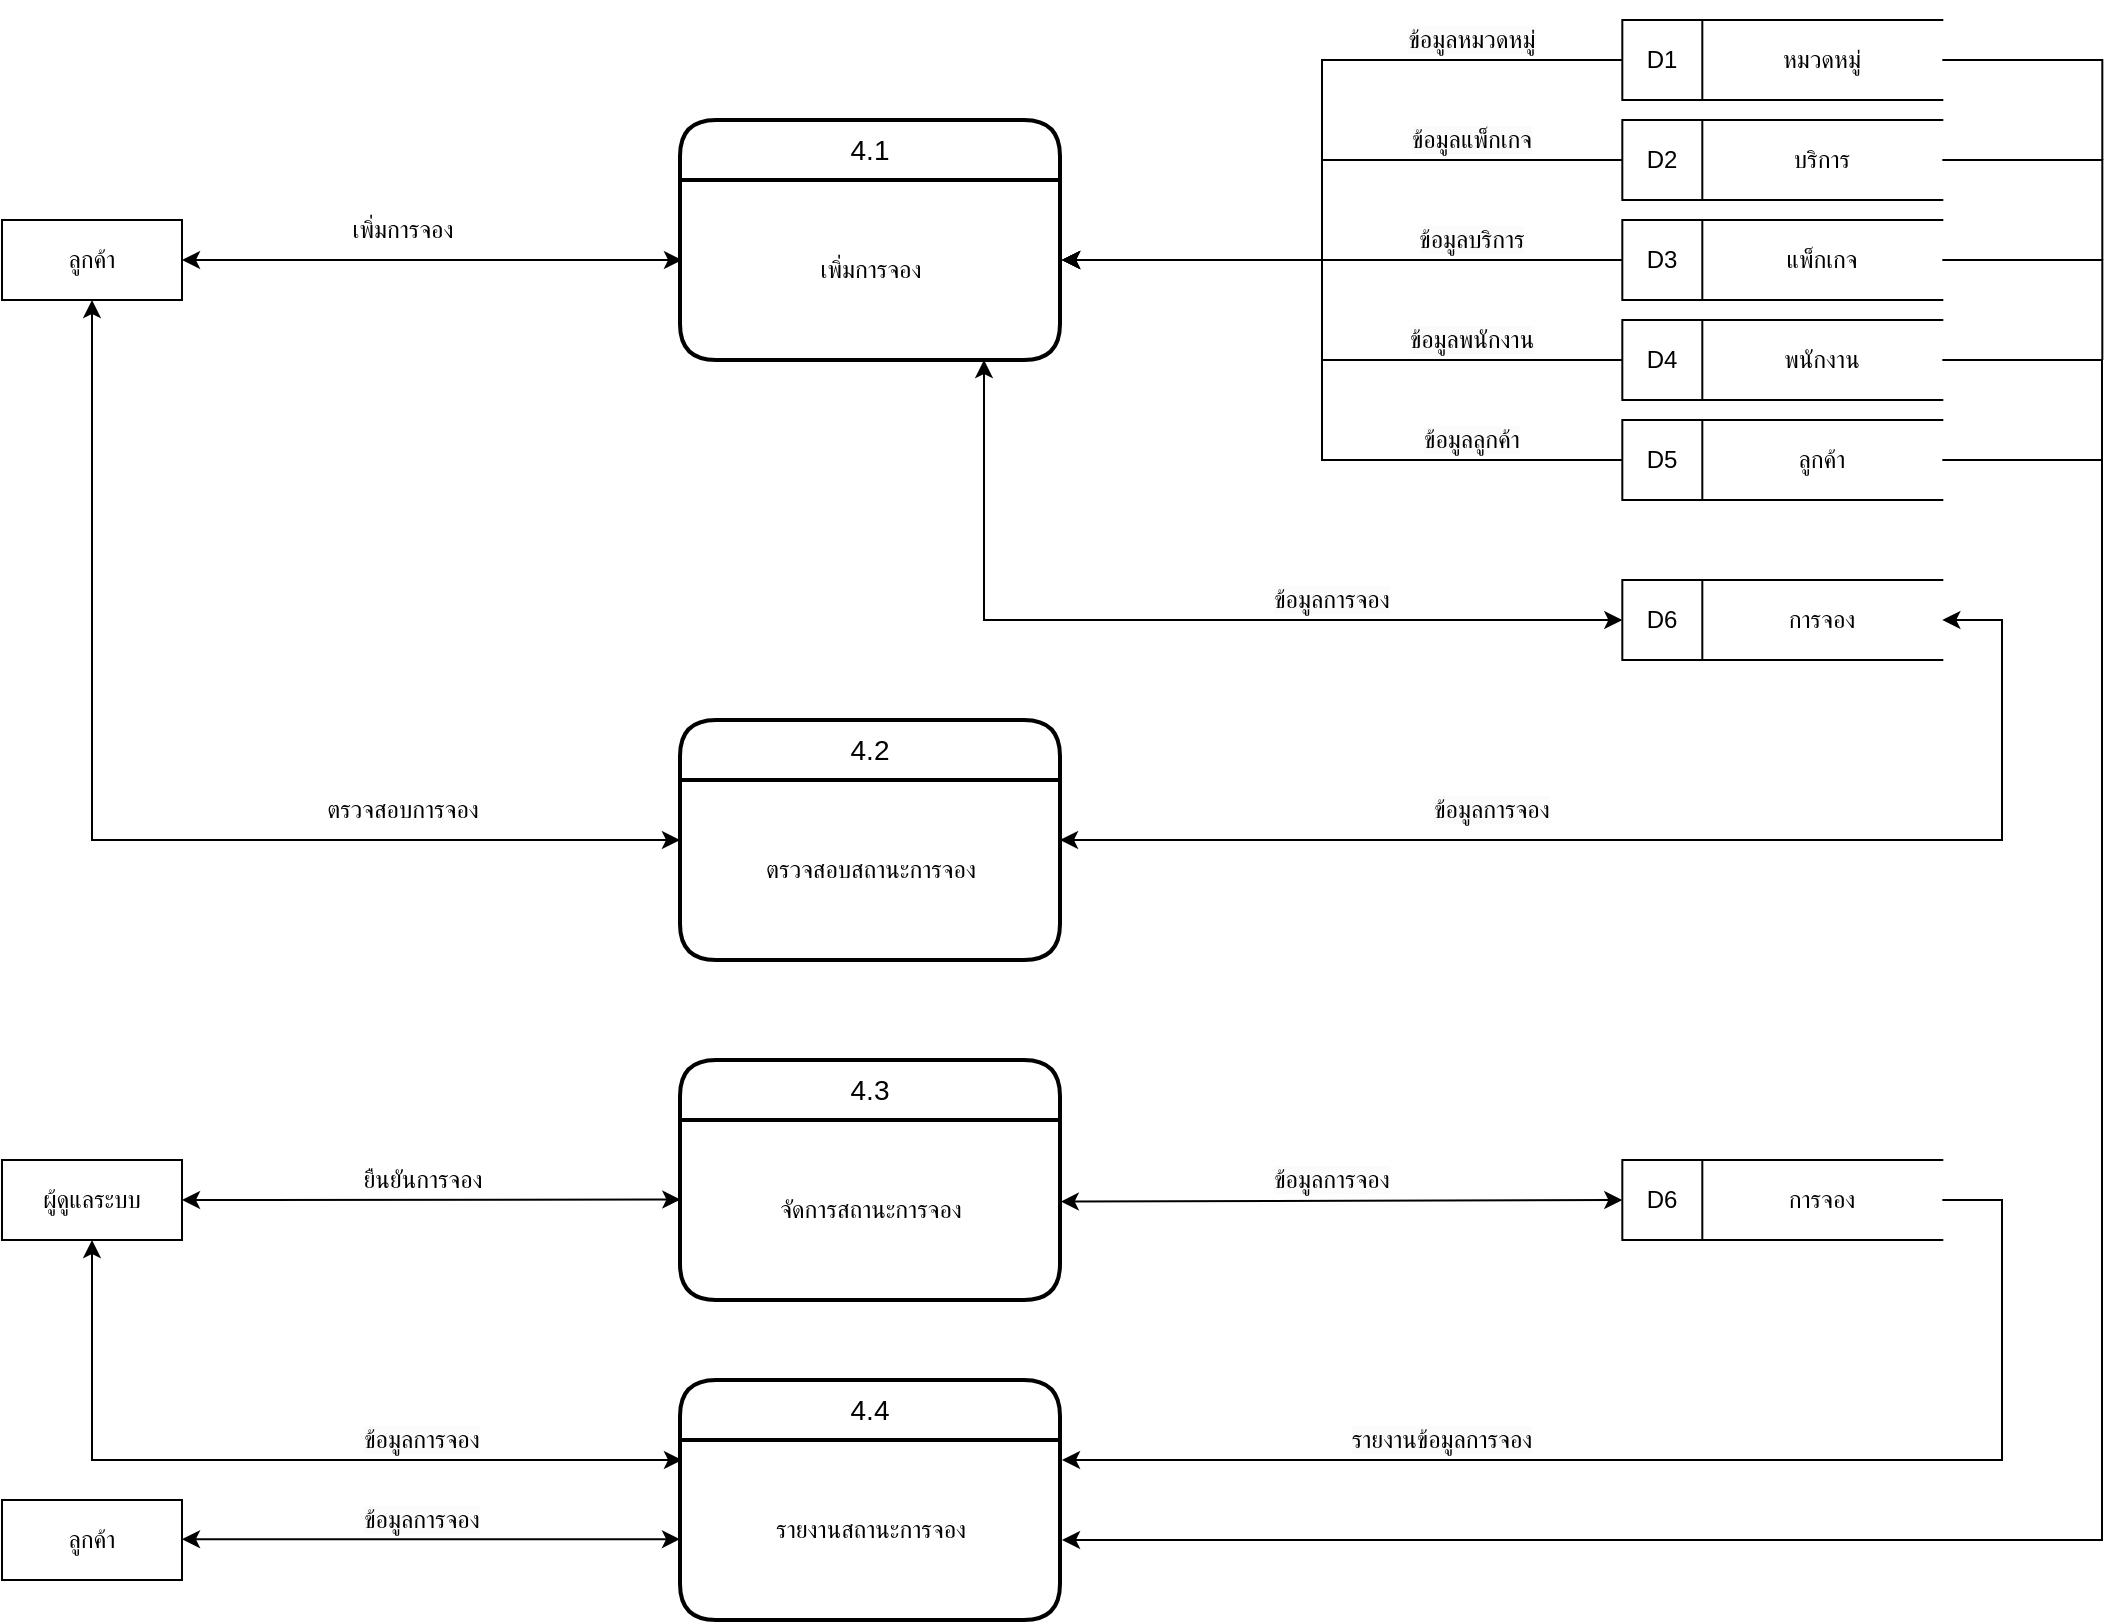 <mxfile version="26.0.9">
  <diagram name="Page-1" id="B7Mi7TAeXYOWGqywBbTI">
    <mxGraphModel dx="2736" dy="1013" grid="1" gridSize="10" guides="1" tooltips="1" connect="1" arrows="1" fold="1" page="1" pageScale="1" pageWidth="827" pageHeight="1169" math="0" shadow="0">
      <root>
        <mxCell id="0" />
        <mxCell id="1" parent="0" />
        <mxCell id="opE6E6PZhBfmHnPTdG0A-1" value="ลูกค้า" style="rounded=0;whiteSpace=wrap;html=1;" vertex="1" parent="1">
          <mxGeometry x="-20" y="370" width="90" height="40" as="geometry" />
        </mxCell>
        <mxCell id="opE6E6PZhBfmHnPTdG0A-2" value="4.1" style="swimlane;childLayout=stackLayout;horizontal=1;startSize=30;horizontalStack=0;rounded=1;fontSize=14;fontStyle=0;strokeWidth=2;resizeParent=0;resizeLast=1;shadow=0;dashed=0;align=center;arcSize=20;whiteSpace=wrap;html=1;swimlaneLine=1;glass=0;" vertex="1" parent="1">
          <mxGeometry x="319" y="320" width="190" height="120" as="geometry" />
        </mxCell>
        <mxCell id="opE6E6PZhBfmHnPTdG0A-3" value="เพิ่มการจอง" style="text;html=1;align=center;verticalAlign=middle;resizable=0;points=[];autosize=1;strokeColor=none;fillColor=none;" vertex="1" parent="opE6E6PZhBfmHnPTdG0A-2">
          <mxGeometry y="30" width="190" height="90" as="geometry" />
        </mxCell>
        <mxCell id="opE6E6PZhBfmHnPTdG0A-4" value="4.3" style="swimlane;childLayout=stackLayout;horizontal=1;startSize=30;horizontalStack=0;rounded=1;fontSize=14;fontStyle=0;strokeWidth=2;resizeParent=0;resizeLast=1;shadow=0;dashed=0;align=center;arcSize=20;whiteSpace=wrap;html=1;swimlaneLine=1;glass=0;" vertex="1" parent="1">
          <mxGeometry x="319" y="790" width="190" height="120" as="geometry" />
        </mxCell>
        <mxCell id="opE6E6PZhBfmHnPTdG0A-5" value="จัดการสถานะการจอง" style="text;html=1;align=center;verticalAlign=middle;resizable=0;points=[];autosize=1;strokeColor=none;fillColor=none;" vertex="1" parent="opE6E6PZhBfmHnPTdG0A-4">
          <mxGeometry y="30" width="190" height="90" as="geometry" />
        </mxCell>
        <mxCell id="opE6E6PZhBfmHnPTdG0A-6" value="4.2" style="swimlane;childLayout=stackLayout;horizontal=1;startSize=30;horizontalStack=0;rounded=1;fontSize=14;fontStyle=0;strokeWidth=2;resizeParent=0;resizeLast=1;shadow=0;dashed=0;align=center;arcSize=20;whiteSpace=wrap;html=1;swimlaneLine=1;glass=0;" vertex="1" parent="1">
          <mxGeometry x="319" y="620" width="190" height="120" as="geometry" />
        </mxCell>
        <mxCell id="opE6E6PZhBfmHnPTdG0A-7" value="ตรวจสอบสถานะการจอง" style="text;html=1;align=center;verticalAlign=middle;resizable=0;points=[];autosize=1;strokeColor=none;fillColor=none;" vertex="1" parent="opE6E6PZhBfmHnPTdG0A-6">
          <mxGeometry y="30" width="190" height="90" as="geometry" />
        </mxCell>
        <mxCell id="opE6E6PZhBfmHnPTdG0A-8" value="หมวดหมู่" style="shape=partialRectangle;whiteSpace=wrap;html=1;left=0;right=0;fillColor=none;" vertex="1" parent="1">
          <mxGeometry x="830.16" y="270" width="120" height="40" as="geometry" />
        </mxCell>
        <mxCell id="opE6E6PZhBfmHnPTdG0A-9" value="D1" style="rounded=0;whiteSpace=wrap;html=1;" vertex="1" parent="1">
          <mxGeometry x="790.16" y="270" width="40" height="40" as="geometry" />
        </mxCell>
        <mxCell id="opE6E6PZhBfmHnPTdG0A-10" value="บริการ" style="shape=partialRectangle;whiteSpace=wrap;html=1;left=0;right=0;fillColor=none;" vertex="1" parent="1">
          <mxGeometry x="830.16" y="320" width="120" height="40" as="geometry" />
        </mxCell>
        <mxCell id="opE6E6PZhBfmHnPTdG0A-11" value="D2" style="rounded=0;whiteSpace=wrap;html=1;" vertex="1" parent="1">
          <mxGeometry x="790.16" y="320" width="40" height="40" as="geometry" />
        </mxCell>
        <mxCell id="opE6E6PZhBfmHnPTdG0A-12" value="แพ็กเกจ" style="shape=partialRectangle;whiteSpace=wrap;html=1;left=0;right=0;fillColor=none;" vertex="1" parent="1">
          <mxGeometry x="830.16" y="370" width="120" height="40" as="geometry" />
        </mxCell>
        <mxCell id="opE6E6PZhBfmHnPTdG0A-13" value="D3" style="rounded=0;whiteSpace=wrap;html=1;" vertex="1" parent="1">
          <mxGeometry x="790.16" y="370" width="40" height="40" as="geometry" />
        </mxCell>
        <mxCell id="opE6E6PZhBfmHnPTdG0A-14" value="พนักงาน" style="shape=partialRectangle;whiteSpace=wrap;html=1;left=0;right=0;fillColor=none;" vertex="1" parent="1">
          <mxGeometry x="830.16" y="420" width="120" height="40" as="geometry" />
        </mxCell>
        <mxCell id="opE6E6PZhBfmHnPTdG0A-15" value="D4" style="rounded=0;whiteSpace=wrap;html=1;" vertex="1" parent="1">
          <mxGeometry x="790.16" y="420" width="40" height="40" as="geometry" />
        </mxCell>
        <mxCell id="opE6E6PZhBfmHnPTdG0A-16" value="การจอง" style="shape=partialRectangle;whiteSpace=wrap;html=1;left=0;right=0;fillColor=none;" vertex="1" parent="1">
          <mxGeometry x="830.16" y="550" width="120" height="40" as="geometry" />
        </mxCell>
        <mxCell id="opE6E6PZhBfmHnPTdG0A-17" value="D6" style="rounded=0;whiteSpace=wrap;html=1;" vertex="1" parent="1">
          <mxGeometry x="790.16" y="550" width="40" height="40" as="geometry" />
        </mxCell>
        <mxCell id="opE6E6PZhBfmHnPTdG0A-18" value="ลูกค้า" style="shape=partialRectangle;whiteSpace=wrap;html=1;left=0;right=0;fillColor=none;" vertex="1" parent="1">
          <mxGeometry x="830.16" y="470" width="120" height="40" as="geometry" />
        </mxCell>
        <mxCell id="opE6E6PZhBfmHnPTdG0A-19" value="D5" style="rounded=0;whiteSpace=wrap;html=1;" vertex="1" parent="1">
          <mxGeometry x="790.16" y="470" width="40" height="40" as="geometry" />
        </mxCell>
        <mxCell id="opE6E6PZhBfmHnPTdG0A-20" value="" style="endArrow=classic;startArrow=classic;html=1;rounded=0;exitX=1;exitY=0.5;exitDx=0;exitDy=0;" edge="1" parent="1" source="opE6E6PZhBfmHnPTdG0A-1">
          <mxGeometry width="50" height="50" relative="1" as="geometry">
            <mxPoint x="520" y="440" as="sourcePoint" />
            <mxPoint x="320" y="390" as="targetPoint" />
          </mxGeometry>
        </mxCell>
        <mxCell id="opE6E6PZhBfmHnPTdG0A-21" value="เพิ่มการจอง" style="text;html=1;align=center;verticalAlign=middle;resizable=0;points=[];autosize=1;strokeColor=none;fillColor=none;" vertex="1" parent="1">
          <mxGeometry x="140" y="360" width="80" height="30" as="geometry" />
        </mxCell>
        <mxCell id="opE6E6PZhBfmHnPTdG0A-27" value="" style="endArrow=classic;startArrow=classic;html=1;rounded=0;entryX=0;entryY=0.5;entryDx=0;entryDy=0;" edge="1" parent="1" target="opE6E6PZhBfmHnPTdG0A-17">
          <mxGeometry width="50" height="50" relative="1" as="geometry">
            <mxPoint x="471" y="440" as="sourcePoint" />
            <mxPoint x="570" y="490" as="targetPoint" />
            <Array as="points">
              <mxPoint x="471" y="570" />
            </Array>
          </mxGeometry>
        </mxCell>
        <mxCell id="opE6E6PZhBfmHnPTdG0A-28" value="&lt;span style=&quot;color: rgb(0, 0, 0); font-family: Helvetica; font-size: 12px; font-style: normal; font-variant-ligatures: normal; font-variant-caps: normal; font-weight: 400; letter-spacing: normal; orphans: 2; text-indent: 0px; text-transform: none; widows: 2; word-spacing: 0px; -webkit-text-stroke-width: 0px; white-space: normal; background-color: rgb(251, 251, 251); text-decoration-thickness: initial; text-decoration-style: initial; text-decoration-color: initial; float: none; display: inline !important;&quot;&gt;ข้อมูลบริการ&lt;/span&gt;" style="text;whiteSpace=wrap;html=1;verticalAlign=middle;align=center;" vertex="1" parent="1">
          <mxGeometry x="670" y="360" width="90" height="40" as="geometry" />
        </mxCell>
        <mxCell id="opE6E6PZhBfmHnPTdG0A-29" value="&lt;span style=&quot;color: rgb(0, 0, 0); font-family: Helvetica; font-size: 12px; font-style: normal; font-variant-ligatures: normal; font-variant-caps: normal; font-weight: 400; letter-spacing: normal; orphans: 2; text-indent: 0px; text-transform: none; widows: 2; word-spacing: 0px; -webkit-text-stroke-width: 0px; white-space: normal; background-color: rgb(251, 251, 251); text-decoration-thickness: initial; text-decoration-style: initial; text-decoration-color: initial; float: none; display: inline !important;&quot;&gt;ข้อมูลแพ็กเกจ&lt;/span&gt;" style="text;whiteSpace=wrap;html=1;verticalAlign=middle;align=center;" vertex="1" parent="1">
          <mxGeometry x="670" y="310" width="90" height="40" as="geometry" />
        </mxCell>
        <mxCell id="opE6E6PZhBfmHnPTdG0A-30" value="&lt;span style=&quot;color: rgb(0, 0, 0); font-family: Helvetica; font-size: 12px; font-style: normal; font-variant-ligatures: normal; font-variant-caps: normal; font-weight: 400; letter-spacing: normal; orphans: 2; text-indent: 0px; text-transform: none; widows: 2; word-spacing: 0px; -webkit-text-stroke-width: 0px; white-space: normal; background-color: rgb(251, 251, 251); text-decoration-thickness: initial; text-decoration-style: initial; text-decoration-color: initial; float: none; display: inline !important;&quot;&gt;ข้อมูลหมวดหมู่&lt;/span&gt;" style="text;whiteSpace=wrap;html=1;verticalAlign=middle;align=center;" vertex="1" parent="1">
          <mxGeometry x="670" y="260" width="90" height="40" as="geometry" />
        </mxCell>
        <mxCell id="opE6E6PZhBfmHnPTdG0A-31" value="&lt;span style=&quot;color: rgb(0, 0, 0); font-family: Helvetica; font-size: 12px; font-style: normal; font-variant-ligatures: normal; font-variant-caps: normal; font-weight: 400; letter-spacing: normal; orphans: 2; text-indent: 0px; text-transform: none; widows: 2; word-spacing: 0px; -webkit-text-stroke-width: 0px; white-space: normal; background-color: rgb(251, 251, 251); text-decoration-thickness: initial; text-decoration-style: initial; text-decoration-color: initial; float: none; display: inline !important;&quot;&gt;ข้อมูลลูกค้า&lt;/span&gt;" style="text;whiteSpace=wrap;html=1;verticalAlign=middle;align=center;" vertex="1" parent="1">
          <mxGeometry x="670" y="460" width="90" height="40" as="geometry" />
        </mxCell>
        <mxCell id="opE6E6PZhBfmHnPTdG0A-32" value="&lt;span style=&quot;color: rgb(0, 0, 0); font-family: Helvetica; font-size: 12px; font-style: normal; font-variant-ligatures: normal; font-variant-caps: normal; font-weight: 400; letter-spacing: normal; orphans: 2; text-indent: 0px; text-transform: none; widows: 2; word-spacing: 0px; -webkit-text-stroke-width: 0px; white-space: normal; background-color: rgb(251, 251, 251); text-decoration-thickness: initial; text-decoration-style: initial; text-decoration-color: initial; float: none; display: inline !important;&quot;&gt;ข้อมูลการจอง&lt;/span&gt;" style="text;whiteSpace=wrap;html=1;verticalAlign=middle;align=center;" vertex="1" parent="1">
          <mxGeometry x="600" y="540" width="90" height="40" as="geometry" />
        </mxCell>
        <mxCell id="opE6E6PZhBfmHnPTdG0A-33" value="&lt;span style=&quot;color: rgb(0, 0, 0); font-family: Helvetica; font-size: 12px; font-style: normal; font-variant-ligatures: normal; font-variant-caps: normal; font-weight: 400; letter-spacing: normal; orphans: 2; text-indent: 0px; text-transform: none; widows: 2; word-spacing: 0px; -webkit-text-stroke-width: 0px; white-space: normal; background-color: rgb(251, 251, 251); text-decoration-thickness: initial; text-decoration-style: initial; text-decoration-color: initial; float: none; display: inline !important;&quot;&gt;ข้อมูลพนักงาน&lt;/span&gt;" style="text;whiteSpace=wrap;html=1;verticalAlign=middle;align=center;" vertex="1" parent="1">
          <mxGeometry x="670" y="410" width="90" height="40" as="geometry" />
        </mxCell>
        <mxCell id="opE6E6PZhBfmHnPTdG0A-34" value="" style="endArrow=classic;startArrow=classic;html=1;rounded=0;entryX=0.5;entryY=1;entryDx=0;entryDy=0;exitX=0;exitY=0.5;exitDx=0;exitDy=0;" edge="1" parent="1" source="opE6E6PZhBfmHnPTdG0A-6" target="opE6E6PZhBfmHnPTdG0A-1">
          <mxGeometry width="50" height="50" relative="1" as="geometry">
            <mxPoint x="400" y="600" as="sourcePoint" />
            <mxPoint x="450" y="550" as="targetPoint" />
            <Array as="points">
              <mxPoint x="25" y="680" />
            </Array>
          </mxGeometry>
        </mxCell>
        <mxCell id="opE6E6PZhBfmHnPTdG0A-35" value="ตรวจสอบการจอง" style="text;html=1;align=center;verticalAlign=middle;resizable=0;points=[];autosize=1;strokeColor=none;fillColor=none;" vertex="1" parent="1">
          <mxGeometry x="125" y="650" width="110" height="30" as="geometry" />
        </mxCell>
        <mxCell id="opE6E6PZhBfmHnPTdG0A-36" value="" style="endArrow=classic;startArrow=classic;html=1;rounded=0;entryX=1;entryY=0.5;entryDx=0;entryDy=0;exitX=1;exitY=0.5;exitDx=0;exitDy=0;" edge="1" parent="1" source="opE6E6PZhBfmHnPTdG0A-6" target="opE6E6PZhBfmHnPTdG0A-16">
          <mxGeometry width="50" height="50" relative="1" as="geometry">
            <mxPoint x="520" y="690" as="sourcePoint" />
            <mxPoint x="760" y="590" as="targetPoint" />
            <Array as="points">
              <mxPoint x="980" y="680" />
              <mxPoint x="980" y="570" />
            </Array>
          </mxGeometry>
        </mxCell>
        <mxCell id="opE6E6PZhBfmHnPTdG0A-37" value="&lt;span style=&quot;color: rgb(0, 0, 0); font-family: Helvetica; font-size: 12px; font-style: normal; font-variant-ligatures: normal; font-variant-caps: normal; font-weight: 400; letter-spacing: normal; orphans: 2; text-indent: 0px; text-transform: none; widows: 2; word-spacing: 0px; -webkit-text-stroke-width: 0px; white-space: normal; background-color: rgb(251, 251, 251); text-decoration-thickness: initial; text-decoration-style: initial; text-decoration-color: initial; float: none; display: inline !important;&quot;&gt;ข้อมูลการจอง&lt;/span&gt;" style="text;whiteSpace=wrap;html=1;verticalAlign=middle;align=center;" vertex="1" parent="1">
          <mxGeometry x="680" y="645" width="90" height="40" as="geometry" />
        </mxCell>
        <mxCell id="opE6E6PZhBfmHnPTdG0A-38" value="ผู้ดูแลระบบ" style="rounded=0;whiteSpace=wrap;html=1;" vertex="1" parent="1">
          <mxGeometry x="-20" y="840" width="90" height="40" as="geometry" />
        </mxCell>
        <mxCell id="opE6E6PZhBfmHnPTdG0A-39" value="" style="endArrow=classic;startArrow=classic;html=1;rounded=0;exitX=1;exitY=0.5;exitDx=0;exitDy=0;entryX=0.001;entryY=0.442;entryDx=0;entryDy=0;entryPerimeter=0;" edge="1" parent="1" source="opE6E6PZhBfmHnPTdG0A-38" target="opE6E6PZhBfmHnPTdG0A-5">
          <mxGeometry width="50" height="50" relative="1" as="geometry">
            <mxPoint x="170" y="850" as="sourcePoint" />
            <mxPoint x="310" y="860" as="targetPoint" />
          </mxGeometry>
        </mxCell>
        <mxCell id="opE6E6PZhBfmHnPTdG0A-40" value="ยืนยันการจอง" style="text;html=1;align=center;verticalAlign=middle;resizable=0;points=[];autosize=1;strokeColor=none;fillColor=none;" vertex="1" parent="1">
          <mxGeometry x="145" y="835" width="90" height="30" as="geometry" />
        </mxCell>
        <mxCell id="opE6E6PZhBfmHnPTdG0A-41" value="การจอง" style="shape=partialRectangle;whiteSpace=wrap;html=1;left=0;right=0;fillColor=none;" vertex="1" parent="1">
          <mxGeometry x="830.16" y="840" width="120" height="40" as="geometry" />
        </mxCell>
        <mxCell id="opE6E6PZhBfmHnPTdG0A-42" value="D6" style="rounded=0;whiteSpace=wrap;html=1;" vertex="1" parent="1">
          <mxGeometry x="790.16" y="840" width="40" height="40" as="geometry" />
        </mxCell>
        <mxCell id="opE6E6PZhBfmHnPTdG0A-43" value="" style="endArrow=classic;startArrow=classic;html=1;rounded=0;exitX=1.002;exitY=0.453;exitDx=0;exitDy=0;exitPerimeter=0;entryX=0;entryY=0.5;entryDx=0;entryDy=0;" edge="1" parent="1" source="opE6E6PZhBfmHnPTdG0A-5" target="opE6E6PZhBfmHnPTdG0A-42">
          <mxGeometry width="50" height="50" relative="1" as="geometry">
            <mxPoint x="560" y="790" as="sourcePoint" />
            <mxPoint x="610" y="740" as="targetPoint" />
          </mxGeometry>
        </mxCell>
        <mxCell id="opE6E6PZhBfmHnPTdG0A-44" value="&lt;span style=&quot;color: rgb(0, 0, 0); font-family: Helvetica; font-size: 12px; font-style: normal; font-variant-ligatures: normal; font-variant-caps: normal; font-weight: 400; letter-spacing: normal; orphans: 2; text-indent: 0px; text-transform: none; widows: 2; word-spacing: 0px; -webkit-text-stroke-width: 0px; white-space: normal; background-color: rgb(251, 251, 251); text-decoration-thickness: initial; text-decoration-style: initial; text-decoration-color: initial; float: none; display: inline !important;&quot;&gt;ข้อมูลการจอง&lt;/span&gt;" style="text;whiteSpace=wrap;html=1;verticalAlign=middle;align=center;" vertex="1" parent="1">
          <mxGeometry x="600" y="830" width="90" height="40" as="geometry" />
        </mxCell>
        <mxCell id="opE6E6PZhBfmHnPTdG0A-45" value="4.4" style="swimlane;childLayout=stackLayout;horizontal=1;startSize=30;horizontalStack=0;rounded=1;fontSize=14;fontStyle=0;strokeWidth=2;resizeParent=0;resizeLast=1;shadow=0;dashed=0;align=center;arcSize=20;whiteSpace=wrap;html=1;swimlaneLine=1;glass=0;" vertex="1" parent="1">
          <mxGeometry x="319" y="950" width="190" height="120" as="geometry" />
        </mxCell>
        <mxCell id="opE6E6PZhBfmHnPTdG0A-46" value="รายงานสถานะการจอง" style="text;html=1;align=center;verticalAlign=middle;resizable=0;points=[];autosize=1;strokeColor=none;fillColor=none;" vertex="1" parent="opE6E6PZhBfmHnPTdG0A-45">
          <mxGeometry y="30" width="190" height="90" as="geometry" />
        </mxCell>
        <mxCell id="opE6E6PZhBfmHnPTdG0A-47" value="ลูกค้า" style="rounded=0;whiteSpace=wrap;html=1;" vertex="1" parent="1">
          <mxGeometry x="-20" y="1010" width="90" height="40" as="geometry" />
        </mxCell>
        <mxCell id="opE6E6PZhBfmHnPTdG0A-48" value="" style="endArrow=classic;startArrow=classic;html=1;rounded=0;exitX=1;exitY=0.5;exitDx=0;exitDy=0;entryX=0.001;entryY=0.442;entryDx=0;entryDy=0;entryPerimeter=0;" edge="1" parent="1">
          <mxGeometry width="50" height="50" relative="1" as="geometry">
            <mxPoint x="70" y="1029.57" as="sourcePoint" />
            <mxPoint x="319" y="1029.57" as="targetPoint" />
          </mxGeometry>
        </mxCell>
        <mxCell id="opE6E6PZhBfmHnPTdG0A-50" value="&lt;span style=&quot;color: rgb(0, 0, 0); font-family: Helvetica; font-size: 12px; font-style: normal; font-variant-ligatures: normal; font-variant-caps: normal; font-weight: 400; letter-spacing: normal; orphans: 2; text-indent: 0px; text-transform: none; widows: 2; word-spacing: 0px; -webkit-text-stroke-width: 0px; white-space: normal; background-color: rgb(251, 251, 251); text-decoration-thickness: initial; text-decoration-style: initial; text-decoration-color: initial; float: none; display: inline !important;&quot;&gt;รายงานข้อมูลการจอง&lt;/span&gt;" style="text;whiteSpace=wrap;html=1;verticalAlign=middle;align=center;" vertex="1" parent="1">
          <mxGeometry x="640" y="960" width="120" height="40" as="geometry" />
        </mxCell>
        <mxCell id="opE6E6PZhBfmHnPTdG0A-51" value="&lt;span style=&quot;color: rgb(0, 0, 0); font-family: Helvetica; font-size: 12px; font-style: normal; font-variant-ligatures: normal; font-variant-caps: normal; font-weight: 400; letter-spacing: normal; orphans: 2; text-indent: 0px; text-transform: none; widows: 2; word-spacing: 0px; -webkit-text-stroke-width: 0px; white-space: normal; background-color: rgb(251, 251, 251); text-decoration-thickness: initial; text-decoration-style: initial; text-decoration-color: initial; float: none; display: inline !important;&quot;&gt;ข้อมูลการจอง&lt;/span&gt;" style="text;whiteSpace=wrap;html=1;verticalAlign=middle;align=center;" vertex="1" parent="1">
          <mxGeometry x="145" y="1000" width="90" height="40" as="geometry" />
        </mxCell>
        <mxCell id="opE6E6PZhBfmHnPTdG0A-52" value="" style="endArrow=classic;html=1;rounded=0;exitX=0;exitY=0.5;exitDx=0;exitDy=0;" edge="1" parent="1" source="opE6E6PZhBfmHnPTdG0A-9">
          <mxGeometry width="50" height="50" relative="1" as="geometry">
            <mxPoint x="450" y="470" as="sourcePoint" />
            <mxPoint x="510" y="390" as="targetPoint" />
            <Array as="points">
              <mxPoint x="640" y="290" />
              <mxPoint x="640" y="390" />
            </Array>
          </mxGeometry>
        </mxCell>
        <mxCell id="opE6E6PZhBfmHnPTdG0A-53" value="" style="endArrow=classic;html=1;rounded=0;exitX=0;exitY=0.5;exitDx=0;exitDy=0;" edge="1" parent="1" source="opE6E6PZhBfmHnPTdG0A-11">
          <mxGeometry width="50" height="50" relative="1" as="geometry">
            <mxPoint x="450" y="470" as="sourcePoint" />
            <mxPoint x="510" y="390" as="targetPoint" />
            <Array as="points">
              <mxPoint x="640" y="340" />
              <mxPoint x="640" y="390" />
            </Array>
          </mxGeometry>
        </mxCell>
        <mxCell id="opE6E6PZhBfmHnPTdG0A-54" value="" style="endArrow=classic;html=1;rounded=0;exitX=0;exitY=0.5;exitDx=0;exitDy=0;" edge="1" parent="1" source="opE6E6PZhBfmHnPTdG0A-13">
          <mxGeometry width="50" height="50" relative="1" as="geometry">
            <mxPoint x="450" y="470" as="sourcePoint" />
            <mxPoint x="510" y="390" as="targetPoint" />
          </mxGeometry>
        </mxCell>
        <mxCell id="opE6E6PZhBfmHnPTdG0A-55" value="" style="endArrow=classic;html=1;rounded=0;exitX=0;exitY=0.5;exitDx=0;exitDy=0;" edge="1" parent="1" source="opE6E6PZhBfmHnPTdG0A-15">
          <mxGeometry width="50" height="50" relative="1" as="geometry">
            <mxPoint x="620" y="460" as="sourcePoint" />
            <mxPoint x="510" y="390" as="targetPoint" />
            <Array as="points">
              <mxPoint x="640" y="440" />
              <mxPoint x="640" y="390" />
            </Array>
          </mxGeometry>
        </mxCell>
        <mxCell id="opE6E6PZhBfmHnPTdG0A-56" value="" style="endArrow=classic;html=1;rounded=0;exitX=0;exitY=0.5;exitDx=0;exitDy=0;" edge="1" parent="1" source="opE6E6PZhBfmHnPTdG0A-19">
          <mxGeometry width="50" height="50" relative="1" as="geometry">
            <mxPoint x="620" y="460" as="sourcePoint" />
            <mxPoint x="510" y="390" as="targetPoint" />
            <Array as="points">
              <mxPoint x="640" y="490" />
              <mxPoint x="640" y="390" />
            </Array>
          </mxGeometry>
        </mxCell>
        <mxCell id="opE6E6PZhBfmHnPTdG0A-57" value="" style="endArrow=classic;html=1;rounded=0;exitX=1;exitY=0.5;exitDx=0;exitDy=0;" edge="1" parent="1" source="opE6E6PZhBfmHnPTdG0A-41">
          <mxGeometry width="50" height="50" relative="1" as="geometry">
            <mxPoint x="670" y="870" as="sourcePoint" />
            <mxPoint x="510" y="990" as="targetPoint" />
            <Array as="points">
              <mxPoint x="980" y="860" />
              <mxPoint x="980" y="990" />
            </Array>
          </mxGeometry>
        </mxCell>
        <mxCell id="opE6E6PZhBfmHnPTdG0A-58" value="" style="endArrow=classic;startArrow=classic;html=1;rounded=0;entryX=0.5;entryY=1;entryDx=0;entryDy=0;" edge="1" parent="1" target="opE6E6PZhBfmHnPTdG0A-38">
          <mxGeometry width="50" height="50" relative="1" as="geometry">
            <mxPoint x="320" y="990" as="sourcePoint" />
            <mxPoint x="370" y="910" as="targetPoint" />
            <Array as="points">
              <mxPoint x="25" y="990" />
            </Array>
          </mxGeometry>
        </mxCell>
        <mxCell id="opE6E6PZhBfmHnPTdG0A-59" value="&lt;span style=&quot;color: rgb(0, 0, 0); font-family: Helvetica; font-size: 12px; font-style: normal; font-variant-ligatures: normal; font-variant-caps: normal; font-weight: 400; letter-spacing: normal; orphans: 2; text-indent: 0px; text-transform: none; widows: 2; word-spacing: 0px; -webkit-text-stroke-width: 0px; white-space: normal; background-color: rgb(251, 251, 251); text-decoration-thickness: initial; text-decoration-style: initial; text-decoration-color: initial; float: none; display: inline !important;&quot;&gt;ข้อมูลการจอง&lt;/span&gt;" style="text;whiteSpace=wrap;html=1;verticalAlign=middle;align=center;" vertex="1" parent="1">
          <mxGeometry x="145" y="960" width="90" height="40" as="geometry" />
        </mxCell>
        <mxCell id="opE6E6PZhBfmHnPTdG0A-60" value="" style="endArrow=classic;html=1;rounded=0;exitX=1;exitY=0.5;exitDx=0;exitDy=0;" edge="1" parent="1" source="opE6E6PZhBfmHnPTdG0A-18">
          <mxGeometry width="50" height="50" relative="1" as="geometry">
            <mxPoint x="1120" y="580" as="sourcePoint" />
            <mxPoint x="510" y="1030" as="targetPoint" />
            <Array as="points">
              <mxPoint x="1030" y="490" />
              <mxPoint x="1030" y="1030" />
            </Array>
          </mxGeometry>
        </mxCell>
        <mxCell id="opE6E6PZhBfmHnPTdG0A-62" value="" style="endArrow=none;html=1;rounded=0;exitX=1;exitY=0.5;exitDx=0;exitDy=0;" edge="1" parent="1" source="opE6E6PZhBfmHnPTdG0A-14">
          <mxGeometry width="50" height="50" relative="1" as="geometry">
            <mxPoint x="910" y="730" as="sourcePoint" />
            <mxPoint x="1030" y="490" as="targetPoint" />
            <Array as="points">
              <mxPoint x="1030" y="440" />
            </Array>
          </mxGeometry>
        </mxCell>
        <mxCell id="opE6E6PZhBfmHnPTdG0A-63" value="" style="endArrow=none;html=1;rounded=0;exitX=1;exitY=0.5;exitDx=0;exitDy=0;" edge="1" parent="1">
          <mxGeometry width="50" height="50" relative="1" as="geometry">
            <mxPoint x="950.16" y="390" as="sourcePoint" />
            <mxPoint x="1030.16" y="440" as="targetPoint" />
            <Array as="points">
              <mxPoint x="1030.16" y="390" />
            </Array>
          </mxGeometry>
        </mxCell>
        <mxCell id="opE6E6PZhBfmHnPTdG0A-64" value="" style="endArrow=none;html=1;rounded=0;exitX=1;exitY=0.5;exitDx=0;exitDy=0;" edge="1" parent="1">
          <mxGeometry width="50" height="50" relative="1" as="geometry">
            <mxPoint x="950.16" y="340" as="sourcePoint" />
            <mxPoint x="1030.16" y="390" as="targetPoint" />
            <Array as="points">
              <mxPoint x="1030.16" y="340" />
            </Array>
          </mxGeometry>
        </mxCell>
        <mxCell id="opE6E6PZhBfmHnPTdG0A-65" value="" style="endArrow=none;html=1;rounded=0;exitX=1;exitY=0.5;exitDx=0;exitDy=0;" edge="1" parent="1">
          <mxGeometry width="50" height="50" relative="1" as="geometry">
            <mxPoint x="950.16" y="290" as="sourcePoint" />
            <mxPoint x="1030.16" y="340" as="targetPoint" />
            <Array as="points">
              <mxPoint x="1030.16" y="290" />
            </Array>
          </mxGeometry>
        </mxCell>
      </root>
    </mxGraphModel>
  </diagram>
</mxfile>
